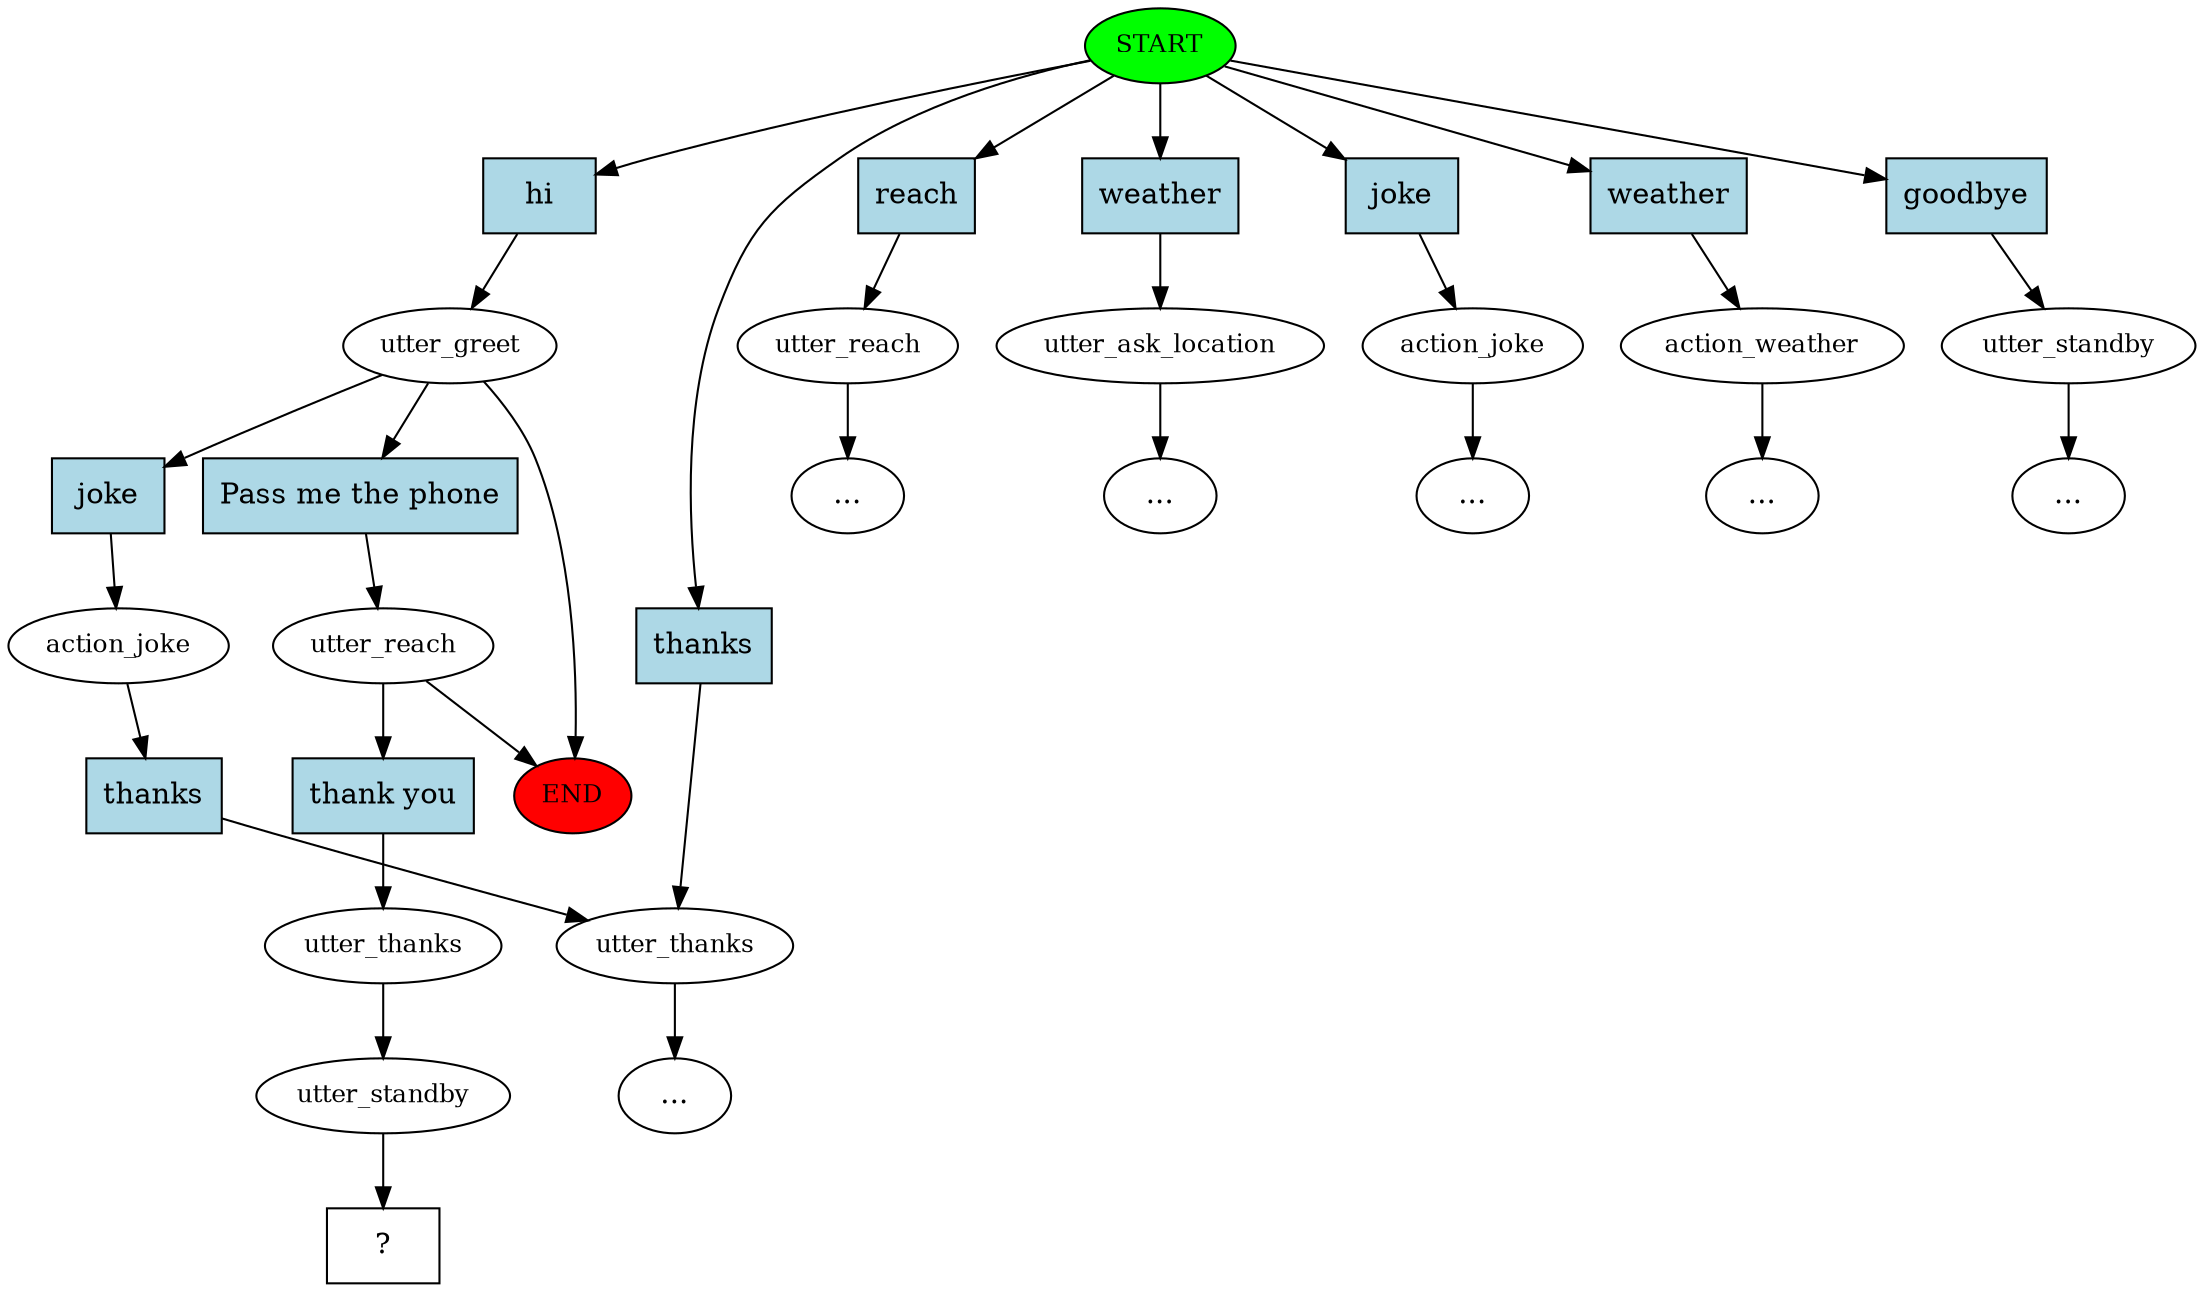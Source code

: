 digraph  {
0 [class="start active", fillcolor=green, fontsize=12, label=START, style=filled];
"-1" [class=end, fillcolor=red, fontsize=12, label=END, style=filled];
1 [class=active, fontsize=12, label=utter_greet];
2 [class="", fontsize=12, label=action_joke];
3 [class="", fontsize=12, label=utter_thanks];
4 [class="", fontsize=12, label=utter_reach];
"-4" [class=ellipsis, label="..."];
6 [class="", fontsize=12, label=utter_ask_location];
"-5" [class=ellipsis, label="..."];
8 [class=active, fontsize=12, label=utter_reach];
9 [class="", fontsize=12, label=action_joke];
"-6" [class=ellipsis, label="..."];
10 [class="", fontsize=12, label=action_weather];
"-7" [class=ellipsis, label="..."];
"-8" [class=ellipsis, label="..."];
12 [class="", fontsize=12, label=utter_standby];
"-9" [class=ellipsis, label="..."];
15 [class=active, fontsize=12, label=utter_thanks];
16 [class=active, fontsize=12, label=utter_standby];
17 [class="intent dashed active", label="  ?  ", shape=rect];
18 [class="intent active", fillcolor=lightblue, label=hi, shape=rect, style=filled];
19 [class=intent, fillcolor=lightblue, label=reach, shape=rect, style=filled];
20 [class=intent, fillcolor=lightblue, label=weather, shape=rect, style=filled];
21 [class=intent, fillcolor=lightblue, label=joke, shape=rect, style=filled];
22 [class=intent, fillcolor=lightblue, label=weather, shape=rect, style=filled];
23 [class=intent, fillcolor=lightblue, label=goodbye, shape=rect, style=filled];
24 [class=intent, fillcolor=lightblue, label=thanks, shape=rect, style=filled];
25 [class=intent, fillcolor=lightblue, label=joke, shape=rect, style=filled];
26 [class="intent active", fillcolor=lightblue, label="Pass me the phone", shape=rect, style=filled];
27 [class=intent, fillcolor=lightblue, label=thanks, shape=rect, style=filled];
28 [class="intent active", fillcolor=lightblue, label="thank you", shape=rect, style=filled];
0 -> 18  [class=active, key=0];
0 -> 19  [class="", key=0];
0 -> 20  [class="", key=0];
0 -> 21  [class="", key=0];
0 -> 22  [class="", key=0];
0 -> 23  [class="", key=0];
0 -> 24  [class="", key=0];
1 -> "-1"  [class="", key=NONE, label=""];
1 -> 25  [class="", key=0];
1 -> 26  [class=active, key=0];
2 -> 27  [class="", key=0];
3 -> "-8"  [class="", key=NONE, label=""];
4 -> "-4"  [class="", key=NONE, label=""];
6 -> "-5"  [class="", key=NONE, label=""];
8 -> "-1"  [class="", key=NONE, label=""];
8 -> 28  [class=active, key=0];
9 -> "-6"  [class="", key=NONE, label=""];
10 -> "-7"  [class="", key=NONE, label=""];
12 -> "-9"  [class="", key=NONE, label=""];
15 -> 16  [class=active, key=NONE, label=""];
16 -> 17  [class=active, key=NONE, label=""];
18 -> 1  [class=active, key=0];
19 -> 4  [class="", key=0];
20 -> 6  [class="", key=0];
21 -> 9  [class="", key=0];
22 -> 10  [class="", key=0];
23 -> 12  [class="", key=0];
24 -> 3  [class="", key=0];
25 -> 2  [class="", key=0];
26 -> 8  [class=active, key=0];
27 -> 3  [class="", key=0];
28 -> 15  [class=active, key=0];
}
